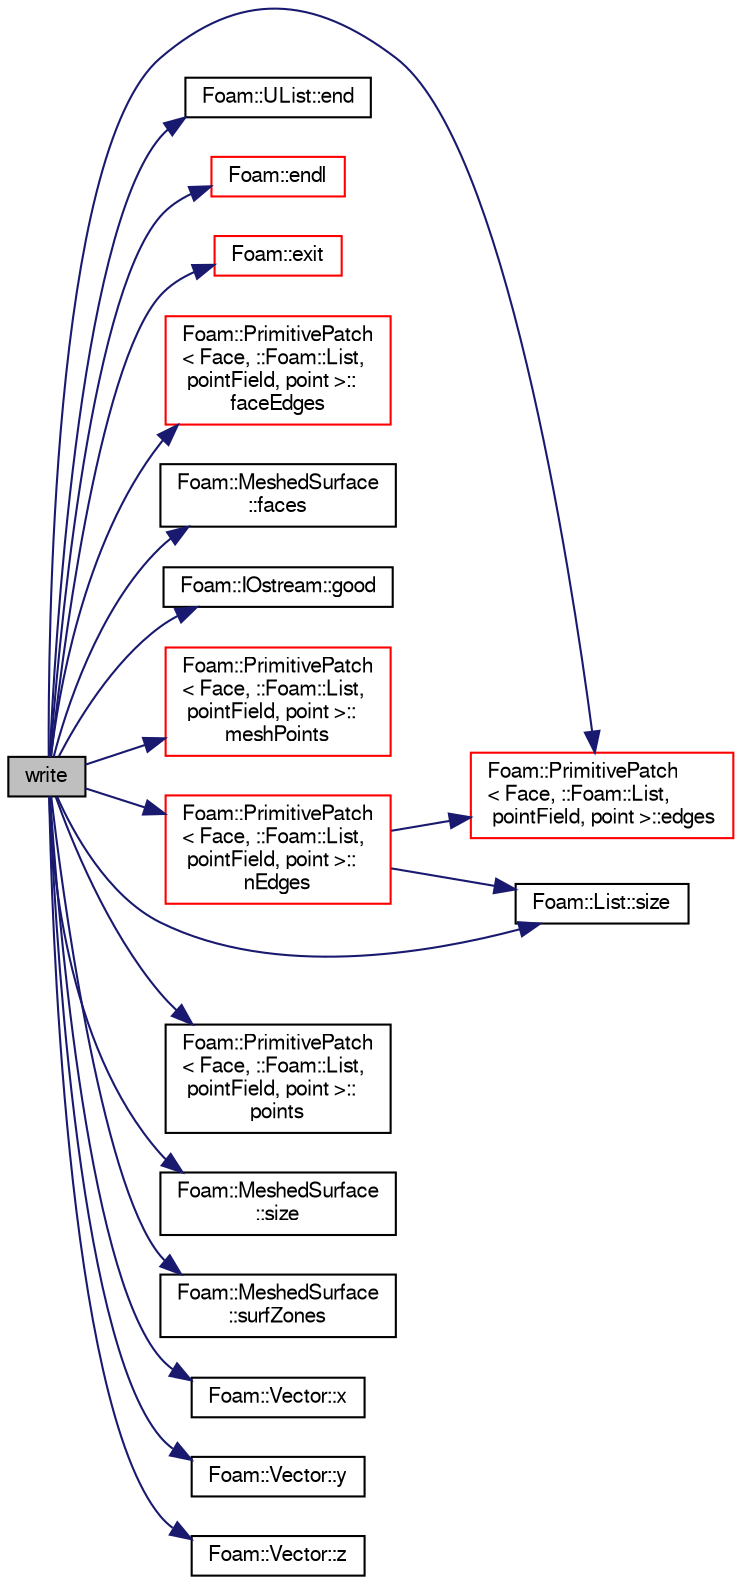 digraph "write"
{
  bgcolor="transparent";
  edge [fontname="FreeSans",fontsize="10",labelfontname="FreeSans",labelfontsize="10"];
  node [fontname="FreeSans",fontsize="10",shape=record];
  rankdir="LR";
  Node161 [label="write",height=0.2,width=0.4,color="black", fillcolor="grey75", style="filled", fontcolor="black"];
  Node161 -> Node162 [color="midnightblue",fontsize="10",style="solid",fontname="FreeSans"];
  Node162 [label="Foam::PrimitivePatch\l\< Face, ::Foam::List,\l pointField, point \>::edges",height=0.2,width=0.4,color="red",URL="$a27538.html#a21d764179912ddda5c6f95193c289846",tooltip="Return list of edges, address into LOCAL point list. "];
  Node161 -> Node164 [color="midnightblue",fontsize="10",style="solid",fontname="FreeSans"];
  Node164 [label="Foam::UList::end",height=0.2,width=0.4,color="black",URL="$a25698.html#acf5102a998ffca93da588563e2af7413",tooltip="Return an iterator to end traversing the UList. "];
  Node161 -> Node165 [color="midnightblue",fontsize="10",style="solid",fontname="FreeSans"];
  Node165 [label="Foam::endl",height=0.2,width=0.4,color="red",URL="$a21124.html#a2db8fe02a0d3909e9351bb4275b23ce4",tooltip="Add newline and flush stream. "];
  Node161 -> Node167 [color="midnightblue",fontsize="10",style="solid",fontname="FreeSans"];
  Node167 [label="Foam::exit",height=0.2,width=0.4,color="red",URL="$a21124.html#a06ca7250d8e89caf05243ec094843642"];
  Node161 -> Node212 [color="midnightblue",fontsize="10",style="solid",fontname="FreeSans"];
  Node212 [label="Foam::PrimitivePatch\l\< Face, ::Foam::List,\l pointField, point \>::\lfaceEdges",height=0.2,width=0.4,color="red",URL="$a27538.html#adbfcf489a527a07c33d684834faace79",tooltip="Return face-edge addressing. "];
  Node161 -> Node214 [color="midnightblue",fontsize="10",style="solid",fontname="FreeSans"];
  Node214 [label="Foam::MeshedSurface\l::faces",height=0.2,width=0.4,color="black",URL="$a29566.html#a16c6d36f7c961d037a44e5c235d9aa15",tooltip="Return const access to the faces. "];
  Node161 -> Node202 [color="midnightblue",fontsize="10",style="solid",fontname="FreeSans"];
  Node202 [label="Foam::IOstream::good",height=0.2,width=0.4,color="black",URL="$a26226.html#abdcc7f96f487faadc7769afcf58fe992",tooltip="Return true if next operation might succeed. "];
  Node161 -> Node215 [color="midnightblue",fontsize="10",style="solid",fontname="FreeSans"];
  Node215 [label="Foam::PrimitivePatch\l\< Face, ::Foam::List,\l pointField, point \>::\lmeshPoints",height=0.2,width=0.4,color="red",URL="$a27538.html#a52e3a457780fe74b31d39dc046bce1d8",tooltip="Return labelList of mesh points in patch. They are constructed. "];
  Node161 -> Node217 [color="midnightblue",fontsize="10",style="solid",fontname="FreeSans"];
  Node217 [label="Foam::PrimitivePatch\l\< Face, ::Foam::List,\l pointField, point \>::\lnEdges",height=0.2,width=0.4,color="red",URL="$a27538.html#a086513bcff1a3f1684e1a3879dd90deb",tooltip="Return number of edges in patch. "];
  Node217 -> Node162 [color="midnightblue",fontsize="10",style="solid",fontname="FreeSans"];
  Node217 -> Node218 [color="midnightblue",fontsize="10",style="solid",fontname="FreeSans"];
  Node218 [label="Foam::List::size",height=0.2,width=0.4,color="black",URL="$a25694.html#a8a5f6fa29bd4b500caf186f60245b384",tooltip="Override size to be inconsistent with allocated storage. "];
  Node161 -> Node219 [color="midnightblue",fontsize="10",style="solid",fontname="FreeSans"];
  Node219 [label="Foam::PrimitivePatch\l\< Face, ::Foam::List,\l pointField, point \>::\lpoints",height=0.2,width=0.4,color="black",URL="$a27538.html#aa3c7d968f31c88780c663876f64ef6a6",tooltip="Return reference to global points. "];
  Node161 -> Node218 [color="midnightblue",fontsize="10",style="solid",fontname="FreeSans"];
  Node161 -> Node220 [color="midnightblue",fontsize="10",style="solid",fontname="FreeSans"];
  Node220 [label="Foam::MeshedSurface\l::size",height=0.2,width=0.4,color="black",URL="$a29566.html#a9facbf0a118d395c89884e45a5ca4e4b",tooltip="The surface size is the number of faces. "];
  Node161 -> Node221 [color="midnightblue",fontsize="10",style="solid",fontname="FreeSans"];
  Node221 [label="Foam::MeshedSurface\l::surfZones",height=0.2,width=0.4,color="black",URL="$a29566.html#a14a75381fb0e82fa2fdf4b3aff01a96a",tooltip="Const access to the surface zones. "];
  Node161 -> Node222 [color="midnightblue",fontsize="10",style="solid",fontname="FreeSans"];
  Node222 [label="Foam::Vector::x",height=0.2,width=0.4,color="black",URL="$a28442.html#a63327976e5a8359700064a02ae22548e"];
  Node161 -> Node223 [color="midnightblue",fontsize="10",style="solid",fontname="FreeSans"];
  Node223 [label="Foam::Vector::y",height=0.2,width=0.4,color="black",URL="$a28442.html#a1ee865f676fbac703a49c6654dd3ad74"];
  Node161 -> Node224 [color="midnightblue",fontsize="10",style="solid",fontname="FreeSans"];
  Node224 [label="Foam::Vector::z",height=0.2,width=0.4,color="black",URL="$a28442.html#a1c8320b15610de211ec70ef966581423"];
}
